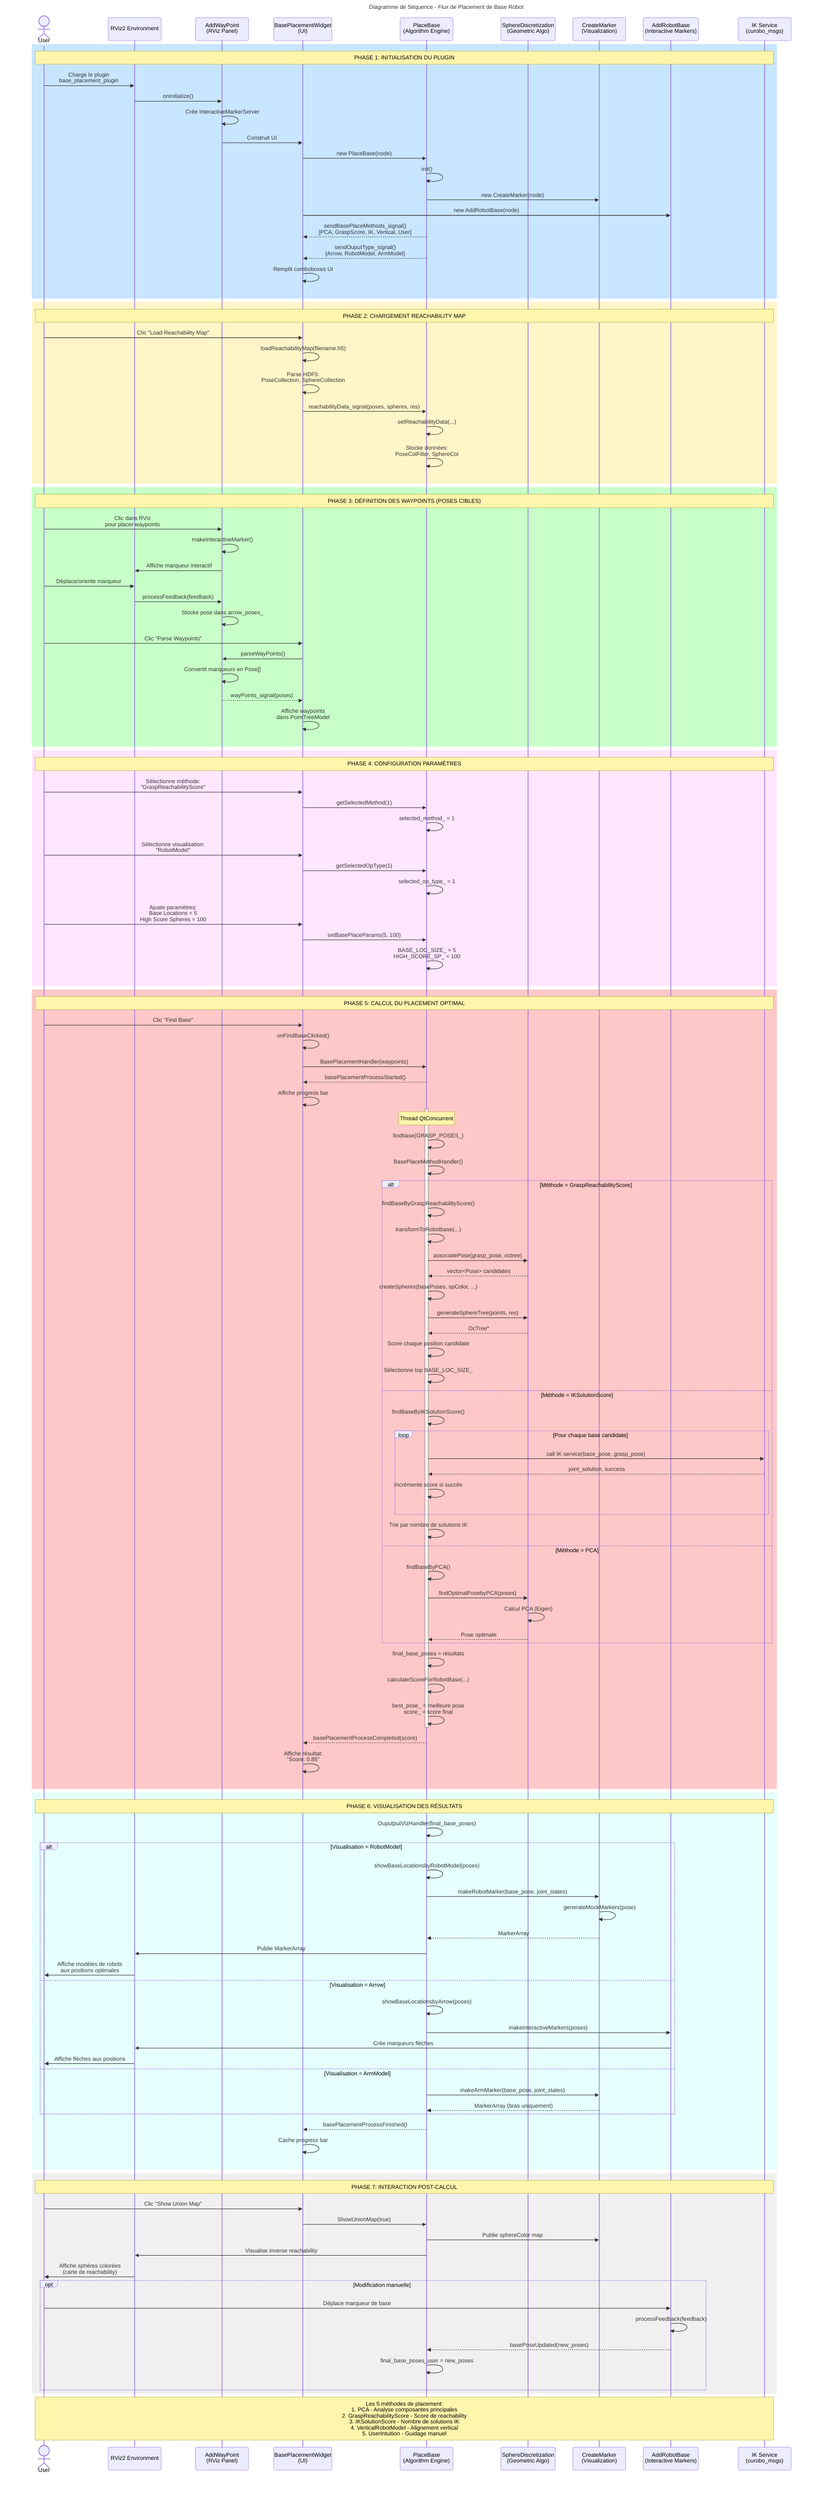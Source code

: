 ---
title: Diagramme de Séquence - Flux de Placement de Base Robot
---
sequenceDiagram
    actor User
    participant RViz as RViz2 Environment
    participant AWP as AddWayPoint<br/>(RViz Panel)
    participant Widget as BasePlacementWidget<br/>(UI)
    participant PlaceBase as PlaceBase<br/>(Algorithm Engine)
    participant Sphere as SphereDiscretization<br/>(Geometric Algo)
    participant Marker as CreateMarker<br/>(Visualization)
    participant ARB as AddRobotBase<br/>(Interactive Markers)
    participant IK as IK Service<br/>(curobo_msgs)

    %% ====== PHASE 1: INITIALISATION ======
    rect rgb(200, 230, 255)
        Note over User,IK: PHASE 1: INITIALISATION DU PLUGIN
        User->>RViz: Charge le plugin<br/>base_placement_plugin
        RViz->>AWP: onInitialize()
        AWP->>AWP: Crée InteractiveMarkerServer
        AWP->>Widget: Construit UI
        Widget->>PlaceBase: new PlaceBase(node)
        PlaceBase->>PlaceBase: init()
        PlaceBase->>Marker: new CreateMarker(node)
        Widget->>ARB: new AddRobotBase(node)

        PlaceBase-->>Widget: sendBasePlaceMethods_signal()<br/>[PCA, GraspScore, IK, Vertical, User]
        PlaceBase-->>Widget: sendOuputType_signal()<br/>[Arrow, RobotModel, ArmModel]
        Widget->>Widget: Remplit comboboxes UI
    end

    %% ====== PHASE 2: CHARGEMENT DONNÉES ======
    rect rgb(255, 245, 200)
        Note over User,IK: PHASE 2: CHARGEMENT REACHABILITY MAP
        User->>Widget: Clic "Load Reachability Map"
        Widget->>Widget: loadReachabilityMap(filename.h5)
        Widget->>Widget: Parse HDF5:<br/>PoseCollection, SphereCollection
        Widget->>PlaceBase: reachabilityData_signal(poses, spheres, res)
        PlaceBase->>PlaceBase: setReachabilityData(...)
        PlaceBase->>PlaceBase: Stocke données:<br/>PoseColFilter, SphereCol
    end

    %% ====== PHASE 3: DÉFINITION WAYPOINTS ======
    rect rgb(200, 255, 200)
        Note over User,IK: PHASE 3: DÉFINITION DES WAYPOINTS (POSES CIBLES)
        User->>AWP: Clic dans RViz<br/>pour placer waypoints
        AWP->>AWP: makeInteractiveMarker()
        AWP->>RViz: Affiche marqueur interactif
        User->>RViz: Déplace/oriente marqueur
        RViz->>AWP: processFeedback(feedback)
        AWP->>AWP: Stocke pose dans arrow_poses_

        User->>Widget: Clic "Parse Waypoints"
        Widget->>AWP: parseWayPoints()
        AWP->>AWP: Convertit marqueurs en Pose[]
        AWP-->>Widget: wayPoints_signal(poses)
        Widget->>Widget: Affiche waypoints<br/>dans PointTreeModel
    end

    %% ====== PHASE 4: CONFIGURATION ======
    rect rgb(255, 230, 255)
        Note over User,IK: PHASE 4: CONFIGURATION PARAMÈTRES
        User->>Widget: Sélectionne méthode:<br/>"GraspReachabilityScore"
        Widget->>PlaceBase: getSelectedMethod(1)
        PlaceBase->>PlaceBase: selected_method_ = 1

        User->>Widget: Sélectionne visualisation:<br/>"RobotModel"
        Widget->>PlaceBase: getSelectedOpType(1)
        PlaceBase->>PlaceBase: selected_op_type_ = 1

        User->>Widget: Ajuste paramètres:<br/>Base Locations = 5<br/>High Score Spheres = 100
        Widget->>PlaceBase: setBasePlaceParams(5, 100)
        PlaceBase->>PlaceBase: BASE_LOC_SIZE_ = 5<br/>HIGH_SCORE_SP_ = 100
    end

    %% ====== PHASE 5: CALCUL PLACEMENT ======
    rect rgb(255, 200, 200)
        Note over User,IK: PHASE 5: CALCUL DU PLACEMENT OPTIMAL
        User->>Widget: Clic "Find Base"
        Widget->>Widget: onFindBaseClicked()
        Widget->>PlaceBase: BasePlacementHandler(waypoints)

        PlaceBase-->>Widget: basePlacementProcessStarted()
        Widget->>Widget: Affiche progress bar

        activate PlaceBase
        Note over PlaceBase: Thread QtConcurrent
        PlaceBase->>PlaceBase: findbase(GRASP_POSES_)
        PlaceBase->>PlaceBase: BasePlaceMethodHandler()

        alt Méthode = GraspReachabilityScore
            PlaceBase->>PlaceBase: findBaseByGraspReachabilityScore()
            PlaceBase->>PlaceBase: transformToRobotbase(...)
            PlaceBase->>Sphere: associatePose(grasp_pose, octree)
            Sphere-->>PlaceBase: vector<Pose> candidates
            PlaceBase->>PlaceBase: createSpheres(basePoses, spColor, ...)
            PlaceBase->>Sphere: generateSphereTree(points, res)
            Sphere-->>PlaceBase: OcTree*
            PlaceBase->>PlaceBase: Score chaque position candidate
            PlaceBase->>PlaceBase: Sélectionne top BASE_LOC_SIZE_
        else Méthode = IKSolutionScore
            PlaceBase->>PlaceBase: findBaseByIKSolutionScore()
            loop Pour chaque base candidate
                PlaceBase->>IK: call IK service(base_pose, grasp_pose)
                IK-->>PlaceBase: joint_solution, success
                PlaceBase->>PlaceBase: Incrémente score si succès
            end
            PlaceBase->>PlaceBase: Trie par nombre de solutions IK
        else Méthode = PCA
            PlaceBase->>PlaceBase: findBaseByPCA()
            PlaceBase->>Sphere: findOptimalPosebyPCA(poses)
            Sphere->>Sphere: Calcul PCA (Eigen)
            Sphere-->>PlaceBase: Pose optimale
        end

        PlaceBase->>PlaceBase: final_base_poses = résultats
        PlaceBase->>PlaceBase: calculateScoreForRobotBase(...)
        PlaceBase->>PlaceBase: best_pose_ = meilleure pose<br/>score_ = score final
        deactivate PlaceBase

        PlaceBase-->>Widget: basePlacementProcessCompleted(score)
        Widget->>Widget: Affiche résultat:<br/>"Score: 0.85"
    end

    %% ====== PHASE 6: VISUALISATION ======
    rect rgb(230, 255, 255)
        Note over User,IK: PHASE 6: VISUALISATION DES RÉSULTATS
        PlaceBase->>PlaceBase: OuputputVizHandler(final_base_poses)

        alt Visualisation = RobotModel
            PlaceBase->>PlaceBase: showBaseLocationsbyRobotModel(poses)
            PlaceBase->>Marker: makeRobotMarker(base_pose, joint_states)
            Marker->>Marker: generateMockMarkers(pose)
            Marker-->>PlaceBase: MarkerArray
            PlaceBase->>RViz: Publie MarkerArray
            RViz->>User: Affiche modèles de robots<br/>aux positions optimales
        else Visualisation = Arrow
            PlaceBase->>PlaceBase: showBaseLocationsbyArrow(poses)
            PlaceBase->>ARB: makeInteractiveMarkers(poses)
            ARB->>RViz: Crée marqueurs flèches
            RViz->>User: Affiche flèches aux positions
        else Visualisation = ArmModel
            PlaceBase->>Marker: makeArmMarker(base_pose, joint_states)
            Marker-->>PlaceBase: MarkerArray (bras uniquement)
        end

        PlaceBase-->>Widget: basePlacementProcessFinished()
        Widget->>Widget: Cache progress bar
    end

    %% ====== PHASE 7: INTERACTION UTILISATEUR ======
    rect rgb(240, 240, 240)
        Note over User,IK: PHASE 7: INTERACTION POST-CALCUL
        User->>Widget: Clic "Show Union Map"
        Widget->>PlaceBase: ShowUnionMap(true)
        PlaceBase->>Marker: Publie sphereColor map
        PlaceBase->>RViz: Visualise inverse reachability
        RViz->>User: Affiche sphères colorées<br/>(carte de reachability)

        opt Modification manuelle
            User->>ARB: Déplace marqueur de base
            ARB->>ARB: processFeedback(feedback)
            ARB-->>PlaceBase: basePoseUpdated(new_poses)
            PlaceBase->>PlaceBase: final_base_poses_user = new_poses
        end
    end

    %% ====== NOTES ======
    Note over User,IK: Les 5 méthodes de placement:<br/>1. PCA - Analyse composantes principales<br/>2. GraspReachabilityScore - Score de reachability<br/>3. IKSolutionScore - Nombre de solutions IK<br/>4. VerticalRobotModel - Alignement vertical<br/>5. UserIntuition - Guidage manuel